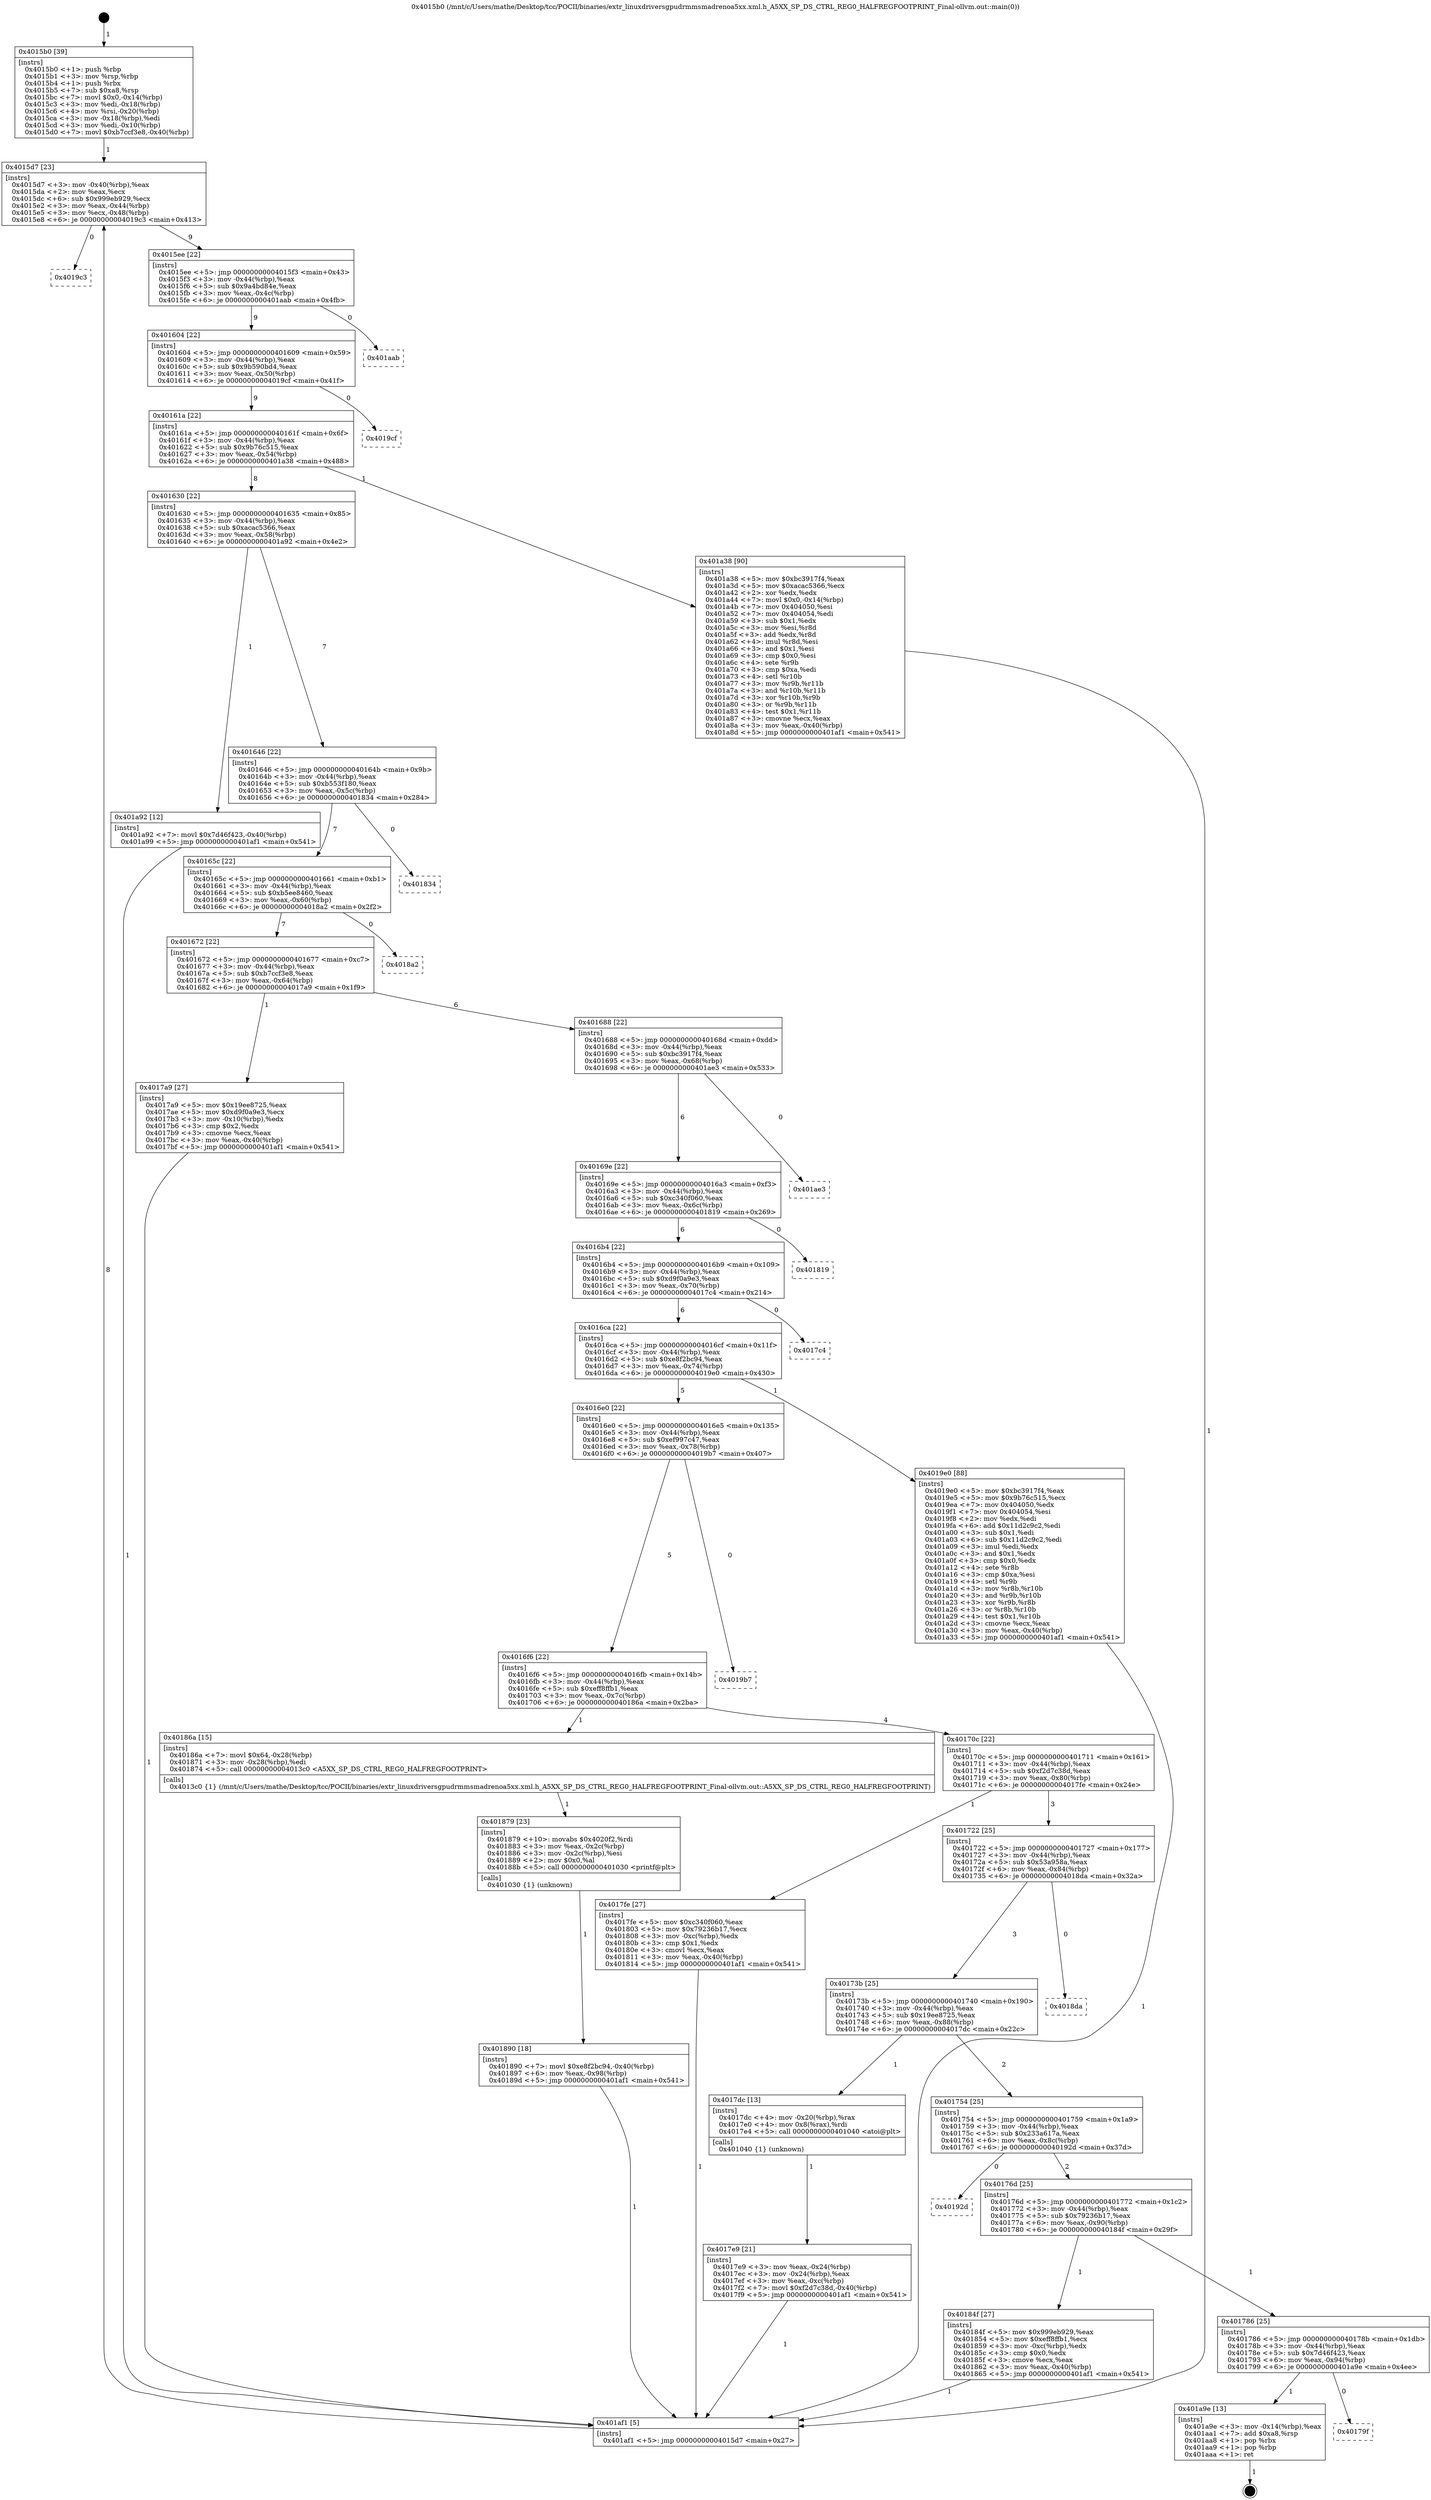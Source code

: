 digraph "0x4015b0" {
  label = "0x4015b0 (/mnt/c/Users/mathe/Desktop/tcc/POCII/binaries/extr_linuxdriversgpudrmmsmadrenoa5xx.xml.h_A5XX_SP_DS_CTRL_REG0_HALFREGFOOTPRINT_Final-ollvm.out::main(0))"
  labelloc = "t"
  node[shape=record]

  Entry [label="",width=0.3,height=0.3,shape=circle,fillcolor=black,style=filled]
  "0x4015d7" [label="{
     0x4015d7 [23]\l
     | [instrs]\l
     &nbsp;&nbsp;0x4015d7 \<+3\>: mov -0x40(%rbp),%eax\l
     &nbsp;&nbsp;0x4015da \<+2\>: mov %eax,%ecx\l
     &nbsp;&nbsp;0x4015dc \<+6\>: sub $0x999eb929,%ecx\l
     &nbsp;&nbsp;0x4015e2 \<+3\>: mov %eax,-0x44(%rbp)\l
     &nbsp;&nbsp;0x4015e5 \<+3\>: mov %ecx,-0x48(%rbp)\l
     &nbsp;&nbsp;0x4015e8 \<+6\>: je 00000000004019c3 \<main+0x413\>\l
  }"]
  "0x4019c3" [label="{
     0x4019c3\l
  }", style=dashed]
  "0x4015ee" [label="{
     0x4015ee [22]\l
     | [instrs]\l
     &nbsp;&nbsp;0x4015ee \<+5\>: jmp 00000000004015f3 \<main+0x43\>\l
     &nbsp;&nbsp;0x4015f3 \<+3\>: mov -0x44(%rbp),%eax\l
     &nbsp;&nbsp;0x4015f6 \<+5\>: sub $0x9a4bd84e,%eax\l
     &nbsp;&nbsp;0x4015fb \<+3\>: mov %eax,-0x4c(%rbp)\l
     &nbsp;&nbsp;0x4015fe \<+6\>: je 0000000000401aab \<main+0x4fb\>\l
  }"]
  Exit [label="",width=0.3,height=0.3,shape=circle,fillcolor=black,style=filled,peripheries=2]
  "0x401aab" [label="{
     0x401aab\l
  }", style=dashed]
  "0x401604" [label="{
     0x401604 [22]\l
     | [instrs]\l
     &nbsp;&nbsp;0x401604 \<+5\>: jmp 0000000000401609 \<main+0x59\>\l
     &nbsp;&nbsp;0x401609 \<+3\>: mov -0x44(%rbp),%eax\l
     &nbsp;&nbsp;0x40160c \<+5\>: sub $0x9b590bd4,%eax\l
     &nbsp;&nbsp;0x401611 \<+3\>: mov %eax,-0x50(%rbp)\l
     &nbsp;&nbsp;0x401614 \<+6\>: je 00000000004019cf \<main+0x41f\>\l
  }"]
  "0x40179f" [label="{
     0x40179f\l
  }", style=dashed]
  "0x4019cf" [label="{
     0x4019cf\l
  }", style=dashed]
  "0x40161a" [label="{
     0x40161a [22]\l
     | [instrs]\l
     &nbsp;&nbsp;0x40161a \<+5\>: jmp 000000000040161f \<main+0x6f\>\l
     &nbsp;&nbsp;0x40161f \<+3\>: mov -0x44(%rbp),%eax\l
     &nbsp;&nbsp;0x401622 \<+5\>: sub $0x9b76c515,%eax\l
     &nbsp;&nbsp;0x401627 \<+3\>: mov %eax,-0x54(%rbp)\l
     &nbsp;&nbsp;0x40162a \<+6\>: je 0000000000401a38 \<main+0x488\>\l
  }"]
  "0x401a9e" [label="{
     0x401a9e [13]\l
     | [instrs]\l
     &nbsp;&nbsp;0x401a9e \<+3\>: mov -0x14(%rbp),%eax\l
     &nbsp;&nbsp;0x401aa1 \<+7\>: add $0xa8,%rsp\l
     &nbsp;&nbsp;0x401aa8 \<+1\>: pop %rbx\l
     &nbsp;&nbsp;0x401aa9 \<+1\>: pop %rbp\l
     &nbsp;&nbsp;0x401aaa \<+1\>: ret\l
  }"]
  "0x401a38" [label="{
     0x401a38 [90]\l
     | [instrs]\l
     &nbsp;&nbsp;0x401a38 \<+5\>: mov $0xbc3917f4,%eax\l
     &nbsp;&nbsp;0x401a3d \<+5\>: mov $0xacac5366,%ecx\l
     &nbsp;&nbsp;0x401a42 \<+2\>: xor %edx,%edx\l
     &nbsp;&nbsp;0x401a44 \<+7\>: movl $0x0,-0x14(%rbp)\l
     &nbsp;&nbsp;0x401a4b \<+7\>: mov 0x404050,%esi\l
     &nbsp;&nbsp;0x401a52 \<+7\>: mov 0x404054,%edi\l
     &nbsp;&nbsp;0x401a59 \<+3\>: sub $0x1,%edx\l
     &nbsp;&nbsp;0x401a5c \<+3\>: mov %esi,%r8d\l
     &nbsp;&nbsp;0x401a5f \<+3\>: add %edx,%r8d\l
     &nbsp;&nbsp;0x401a62 \<+4\>: imul %r8d,%esi\l
     &nbsp;&nbsp;0x401a66 \<+3\>: and $0x1,%esi\l
     &nbsp;&nbsp;0x401a69 \<+3\>: cmp $0x0,%esi\l
     &nbsp;&nbsp;0x401a6c \<+4\>: sete %r9b\l
     &nbsp;&nbsp;0x401a70 \<+3\>: cmp $0xa,%edi\l
     &nbsp;&nbsp;0x401a73 \<+4\>: setl %r10b\l
     &nbsp;&nbsp;0x401a77 \<+3\>: mov %r9b,%r11b\l
     &nbsp;&nbsp;0x401a7a \<+3\>: and %r10b,%r11b\l
     &nbsp;&nbsp;0x401a7d \<+3\>: xor %r10b,%r9b\l
     &nbsp;&nbsp;0x401a80 \<+3\>: or %r9b,%r11b\l
     &nbsp;&nbsp;0x401a83 \<+4\>: test $0x1,%r11b\l
     &nbsp;&nbsp;0x401a87 \<+3\>: cmovne %ecx,%eax\l
     &nbsp;&nbsp;0x401a8a \<+3\>: mov %eax,-0x40(%rbp)\l
     &nbsp;&nbsp;0x401a8d \<+5\>: jmp 0000000000401af1 \<main+0x541\>\l
  }"]
  "0x401630" [label="{
     0x401630 [22]\l
     | [instrs]\l
     &nbsp;&nbsp;0x401630 \<+5\>: jmp 0000000000401635 \<main+0x85\>\l
     &nbsp;&nbsp;0x401635 \<+3\>: mov -0x44(%rbp),%eax\l
     &nbsp;&nbsp;0x401638 \<+5\>: sub $0xacac5366,%eax\l
     &nbsp;&nbsp;0x40163d \<+3\>: mov %eax,-0x58(%rbp)\l
     &nbsp;&nbsp;0x401640 \<+6\>: je 0000000000401a92 \<main+0x4e2\>\l
  }"]
  "0x401890" [label="{
     0x401890 [18]\l
     | [instrs]\l
     &nbsp;&nbsp;0x401890 \<+7\>: movl $0xe8f2bc94,-0x40(%rbp)\l
     &nbsp;&nbsp;0x401897 \<+6\>: mov %eax,-0x98(%rbp)\l
     &nbsp;&nbsp;0x40189d \<+5\>: jmp 0000000000401af1 \<main+0x541\>\l
  }"]
  "0x401a92" [label="{
     0x401a92 [12]\l
     | [instrs]\l
     &nbsp;&nbsp;0x401a92 \<+7\>: movl $0x7d46f423,-0x40(%rbp)\l
     &nbsp;&nbsp;0x401a99 \<+5\>: jmp 0000000000401af1 \<main+0x541\>\l
  }"]
  "0x401646" [label="{
     0x401646 [22]\l
     | [instrs]\l
     &nbsp;&nbsp;0x401646 \<+5\>: jmp 000000000040164b \<main+0x9b\>\l
     &nbsp;&nbsp;0x40164b \<+3\>: mov -0x44(%rbp),%eax\l
     &nbsp;&nbsp;0x40164e \<+5\>: sub $0xb553f180,%eax\l
     &nbsp;&nbsp;0x401653 \<+3\>: mov %eax,-0x5c(%rbp)\l
     &nbsp;&nbsp;0x401656 \<+6\>: je 0000000000401834 \<main+0x284\>\l
  }"]
  "0x401879" [label="{
     0x401879 [23]\l
     | [instrs]\l
     &nbsp;&nbsp;0x401879 \<+10\>: movabs $0x4020f2,%rdi\l
     &nbsp;&nbsp;0x401883 \<+3\>: mov %eax,-0x2c(%rbp)\l
     &nbsp;&nbsp;0x401886 \<+3\>: mov -0x2c(%rbp),%esi\l
     &nbsp;&nbsp;0x401889 \<+2\>: mov $0x0,%al\l
     &nbsp;&nbsp;0x40188b \<+5\>: call 0000000000401030 \<printf@plt\>\l
     | [calls]\l
     &nbsp;&nbsp;0x401030 \{1\} (unknown)\l
  }"]
  "0x401834" [label="{
     0x401834\l
  }", style=dashed]
  "0x40165c" [label="{
     0x40165c [22]\l
     | [instrs]\l
     &nbsp;&nbsp;0x40165c \<+5\>: jmp 0000000000401661 \<main+0xb1\>\l
     &nbsp;&nbsp;0x401661 \<+3\>: mov -0x44(%rbp),%eax\l
     &nbsp;&nbsp;0x401664 \<+5\>: sub $0xb5ee8460,%eax\l
     &nbsp;&nbsp;0x401669 \<+3\>: mov %eax,-0x60(%rbp)\l
     &nbsp;&nbsp;0x40166c \<+6\>: je 00000000004018a2 \<main+0x2f2\>\l
  }"]
  "0x401786" [label="{
     0x401786 [25]\l
     | [instrs]\l
     &nbsp;&nbsp;0x401786 \<+5\>: jmp 000000000040178b \<main+0x1db\>\l
     &nbsp;&nbsp;0x40178b \<+3\>: mov -0x44(%rbp),%eax\l
     &nbsp;&nbsp;0x40178e \<+5\>: sub $0x7d46f423,%eax\l
     &nbsp;&nbsp;0x401793 \<+6\>: mov %eax,-0x94(%rbp)\l
     &nbsp;&nbsp;0x401799 \<+6\>: je 0000000000401a9e \<main+0x4ee\>\l
  }"]
  "0x4018a2" [label="{
     0x4018a2\l
  }", style=dashed]
  "0x401672" [label="{
     0x401672 [22]\l
     | [instrs]\l
     &nbsp;&nbsp;0x401672 \<+5\>: jmp 0000000000401677 \<main+0xc7\>\l
     &nbsp;&nbsp;0x401677 \<+3\>: mov -0x44(%rbp),%eax\l
     &nbsp;&nbsp;0x40167a \<+5\>: sub $0xb7ccf3e8,%eax\l
     &nbsp;&nbsp;0x40167f \<+3\>: mov %eax,-0x64(%rbp)\l
     &nbsp;&nbsp;0x401682 \<+6\>: je 00000000004017a9 \<main+0x1f9\>\l
  }"]
  "0x40184f" [label="{
     0x40184f [27]\l
     | [instrs]\l
     &nbsp;&nbsp;0x40184f \<+5\>: mov $0x999eb929,%eax\l
     &nbsp;&nbsp;0x401854 \<+5\>: mov $0xeff8ffb1,%ecx\l
     &nbsp;&nbsp;0x401859 \<+3\>: mov -0xc(%rbp),%edx\l
     &nbsp;&nbsp;0x40185c \<+3\>: cmp $0x0,%edx\l
     &nbsp;&nbsp;0x40185f \<+3\>: cmove %ecx,%eax\l
     &nbsp;&nbsp;0x401862 \<+3\>: mov %eax,-0x40(%rbp)\l
     &nbsp;&nbsp;0x401865 \<+5\>: jmp 0000000000401af1 \<main+0x541\>\l
  }"]
  "0x4017a9" [label="{
     0x4017a9 [27]\l
     | [instrs]\l
     &nbsp;&nbsp;0x4017a9 \<+5\>: mov $0x19ee8725,%eax\l
     &nbsp;&nbsp;0x4017ae \<+5\>: mov $0xd9f0a9e3,%ecx\l
     &nbsp;&nbsp;0x4017b3 \<+3\>: mov -0x10(%rbp),%edx\l
     &nbsp;&nbsp;0x4017b6 \<+3\>: cmp $0x2,%edx\l
     &nbsp;&nbsp;0x4017b9 \<+3\>: cmovne %ecx,%eax\l
     &nbsp;&nbsp;0x4017bc \<+3\>: mov %eax,-0x40(%rbp)\l
     &nbsp;&nbsp;0x4017bf \<+5\>: jmp 0000000000401af1 \<main+0x541\>\l
  }"]
  "0x401688" [label="{
     0x401688 [22]\l
     | [instrs]\l
     &nbsp;&nbsp;0x401688 \<+5\>: jmp 000000000040168d \<main+0xdd\>\l
     &nbsp;&nbsp;0x40168d \<+3\>: mov -0x44(%rbp),%eax\l
     &nbsp;&nbsp;0x401690 \<+5\>: sub $0xbc3917f4,%eax\l
     &nbsp;&nbsp;0x401695 \<+3\>: mov %eax,-0x68(%rbp)\l
     &nbsp;&nbsp;0x401698 \<+6\>: je 0000000000401ae3 \<main+0x533\>\l
  }"]
  "0x401af1" [label="{
     0x401af1 [5]\l
     | [instrs]\l
     &nbsp;&nbsp;0x401af1 \<+5\>: jmp 00000000004015d7 \<main+0x27\>\l
  }"]
  "0x4015b0" [label="{
     0x4015b0 [39]\l
     | [instrs]\l
     &nbsp;&nbsp;0x4015b0 \<+1\>: push %rbp\l
     &nbsp;&nbsp;0x4015b1 \<+3\>: mov %rsp,%rbp\l
     &nbsp;&nbsp;0x4015b4 \<+1\>: push %rbx\l
     &nbsp;&nbsp;0x4015b5 \<+7\>: sub $0xa8,%rsp\l
     &nbsp;&nbsp;0x4015bc \<+7\>: movl $0x0,-0x14(%rbp)\l
     &nbsp;&nbsp;0x4015c3 \<+3\>: mov %edi,-0x18(%rbp)\l
     &nbsp;&nbsp;0x4015c6 \<+4\>: mov %rsi,-0x20(%rbp)\l
     &nbsp;&nbsp;0x4015ca \<+3\>: mov -0x18(%rbp),%edi\l
     &nbsp;&nbsp;0x4015cd \<+3\>: mov %edi,-0x10(%rbp)\l
     &nbsp;&nbsp;0x4015d0 \<+7\>: movl $0xb7ccf3e8,-0x40(%rbp)\l
  }"]
  "0x40176d" [label="{
     0x40176d [25]\l
     | [instrs]\l
     &nbsp;&nbsp;0x40176d \<+5\>: jmp 0000000000401772 \<main+0x1c2\>\l
     &nbsp;&nbsp;0x401772 \<+3\>: mov -0x44(%rbp),%eax\l
     &nbsp;&nbsp;0x401775 \<+5\>: sub $0x79236b17,%eax\l
     &nbsp;&nbsp;0x40177a \<+6\>: mov %eax,-0x90(%rbp)\l
     &nbsp;&nbsp;0x401780 \<+6\>: je 000000000040184f \<main+0x29f\>\l
  }"]
  "0x401ae3" [label="{
     0x401ae3\l
  }", style=dashed]
  "0x40169e" [label="{
     0x40169e [22]\l
     | [instrs]\l
     &nbsp;&nbsp;0x40169e \<+5\>: jmp 00000000004016a3 \<main+0xf3\>\l
     &nbsp;&nbsp;0x4016a3 \<+3\>: mov -0x44(%rbp),%eax\l
     &nbsp;&nbsp;0x4016a6 \<+5\>: sub $0xc340f060,%eax\l
     &nbsp;&nbsp;0x4016ab \<+3\>: mov %eax,-0x6c(%rbp)\l
     &nbsp;&nbsp;0x4016ae \<+6\>: je 0000000000401819 \<main+0x269\>\l
  }"]
  "0x40192d" [label="{
     0x40192d\l
  }", style=dashed]
  "0x401819" [label="{
     0x401819\l
  }", style=dashed]
  "0x4016b4" [label="{
     0x4016b4 [22]\l
     | [instrs]\l
     &nbsp;&nbsp;0x4016b4 \<+5\>: jmp 00000000004016b9 \<main+0x109\>\l
     &nbsp;&nbsp;0x4016b9 \<+3\>: mov -0x44(%rbp),%eax\l
     &nbsp;&nbsp;0x4016bc \<+5\>: sub $0xd9f0a9e3,%eax\l
     &nbsp;&nbsp;0x4016c1 \<+3\>: mov %eax,-0x70(%rbp)\l
     &nbsp;&nbsp;0x4016c4 \<+6\>: je 00000000004017c4 \<main+0x214\>\l
  }"]
  "0x4017e9" [label="{
     0x4017e9 [21]\l
     | [instrs]\l
     &nbsp;&nbsp;0x4017e9 \<+3\>: mov %eax,-0x24(%rbp)\l
     &nbsp;&nbsp;0x4017ec \<+3\>: mov -0x24(%rbp),%eax\l
     &nbsp;&nbsp;0x4017ef \<+3\>: mov %eax,-0xc(%rbp)\l
     &nbsp;&nbsp;0x4017f2 \<+7\>: movl $0xf2d7c38d,-0x40(%rbp)\l
     &nbsp;&nbsp;0x4017f9 \<+5\>: jmp 0000000000401af1 \<main+0x541\>\l
  }"]
  "0x4017c4" [label="{
     0x4017c4\l
  }", style=dashed]
  "0x4016ca" [label="{
     0x4016ca [22]\l
     | [instrs]\l
     &nbsp;&nbsp;0x4016ca \<+5\>: jmp 00000000004016cf \<main+0x11f\>\l
     &nbsp;&nbsp;0x4016cf \<+3\>: mov -0x44(%rbp),%eax\l
     &nbsp;&nbsp;0x4016d2 \<+5\>: sub $0xe8f2bc94,%eax\l
     &nbsp;&nbsp;0x4016d7 \<+3\>: mov %eax,-0x74(%rbp)\l
     &nbsp;&nbsp;0x4016da \<+6\>: je 00000000004019e0 \<main+0x430\>\l
  }"]
  "0x401754" [label="{
     0x401754 [25]\l
     | [instrs]\l
     &nbsp;&nbsp;0x401754 \<+5\>: jmp 0000000000401759 \<main+0x1a9\>\l
     &nbsp;&nbsp;0x401759 \<+3\>: mov -0x44(%rbp),%eax\l
     &nbsp;&nbsp;0x40175c \<+5\>: sub $0x233a617a,%eax\l
     &nbsp;&nbsp;0x401761 \<+6\>: mov %eax,-0x8c(%rbp)\l
     &nbsp;&nbsp;0x401767 \<+6\>: je 000000000040192d \<main+0x37d\>\l
  }"]
  "0x4019e0" [label="{
     0x4019e0 [88]\l
     | [instrs]\l
     &nbsp;&nbsp;0x4019e0 \<+5\>: mov $0xbc3917f4,%eax\l
     &nbsp;&nbsp;0x4019e5 \<+5\>: mov $0x9b76c515,%ecx\l
     &nbsp;&nbsp;0x4019ea \<+7\>: mov 0x404050,%edx\l
     &nbsp;&nbsp;0x4019f1 \<+7\>: mov 0x404054,%esi\l
     &nbsp;&nbsp;0x4019f8 \<+2\>: mov %edx,%edi\l
     &nbsp;&nbsp;0x4019fa \<+6\>: add $0x11d2c9c2,%edi\l
     &nbsp;&nbsp;0x401a00 \<+3\>: sub $0x1,%edi\l
     &nbsp;&nbsp;0x401a03 \<+6\>: sub $0x11d2c9c2,%edi\l
     &nbsp;&nbsp;0x401a09 \<+3\>: imul %edi,%edx\l
     &nbsp;&nbsp;0x401a0c \<+3\>: and $0x1,%edx\l
     &nbsp;&nbsp;0x401a0f \<+3\>: cmp $0x0,%edx\l
     &nbsp;&nbsp;0x401a12 \<+4\>: sete %r8b\l
     &nbsp;&nbsp;0x401a16 \<+3\>: cmp $0xa,%esi\l
     &nbsp;&nbsp;0x401a19 \<+4\>: setl %r9b\l
     &nbsp;&nbsp;0x401a1d \<+3\>: mov %r8b,%r10b\l
     &nbsp;&nbsp;0x401a20 \<+3\>: and %r9b,%r10b\l
     &nbsp;&nbsp;0x401a23 \<+3\>: xor %r9b,%r8b\l
     &nbsp;&nbsp;0x401a26 \<+3\>: or %r8b,%r10b\l
     &nbsp;&nbsp;0x401a29 \<+4\>: test $0x1,%r10b\l
     &nbsp;&nbsp;0x401a2d \<+3\>: cmovne %ecx,%eax\l
     &nbsp;&nbsp;0x401a30 \<+3\>: mov %eax,-0x40(%rbp)\l
     &nbsp;&nbsp;0x401a33 \<+5\>: jmp 0000000000401af1 \<main+0x541\>\l
  }"]
  "0x4016e0" [label="{
     0x4016e0 [22]\l
     | [instrs]\l
     &nbsp;&nbsp;0x4016e0 \<+5\>: jmp 00000000004016e5 \<main+0x135\>\l
     &nbsp;&nbsp;0x4016e5 \<+3\>: mov -0x44(%rbp),%eax\l
     &nbsp;&nbsp;0x4016e8 \<+5\>: sub $0xef997c47,%eax\l
     &nbsp;&nbsp;0x4016ed \<+3\>: mov %eax,-0x78(%rbp)\l
     &nbsp;&nbsp;0x4016f0 \<+6\>: je 00000000004019b7 \<main+0x407\>\l
  }"]
  "0x4017dc" [label="{
     0x4017dc [13]\l
     | [instrs]\l
     &nbsp;&nbsp;0x4017dc \<+4\>: mov -0x20(%rbp),%rax\l
     &nbsp;&nbsp;0x4017e0 \<+4\>: mov 0x8(%rax),%rdi\l
     &nbsp;&nbsp;0x4017e4 \<+5\>: call 0000000000401040 \<atoi@plt\>\l
     | [calls]\l
     &nbsp;&nbsp;0x401040 \{1\} (unknown)\l
  }"]
  "0x4019b7" [label="{
     0x4019b7\l
  }", style=dashed]
  "0x4016f6" [label="{
     0x4016f6 [22]\l
     | [instrs]\l
     &nbsp;&nbsp;0x4016f6 \<+5\>: jmp 00000000004016fb \<main+0x14b\>\l
     &nbsp;&nbsp;0x4016fb \<+3\>: mov -0x44(%rbp),%eax\l
     &nbsp;&nbsp;0x4016fe \<+5\>: sub $0xeff8ffb1,%eax\l
     &nbsp;&nbsp;0x401703 \<+3\>: mov %eax,-0x7c(%rbp)\l
     &nbsp;&nbsp;0x401706 \<+6\>: je 000000000040186a \<main+0x2ba\>\l
  }"]
  "0x40173b" [label="{
     0x40173b [25]\l
     | [instrs]\l
     &nbsp;&nbsp;0x40173b \<+5\>: jmp 0000000000401740 \<main+0x190\>\l
     &nbsp;&nbsp;0x401740 \<+3\>: mov -0x44(%rbp),%eax\l
     &nbsp;&nbsp;0x401743 \<+5\>: sub $0x19ee8725,%eax\l
     &nbsp;&nbsp;0x401748 \<+6\>: mov %eax,-0x88(%rbp)\l
     &nbsp;&nbsp;0x40174e \<+6\>: je 00000000004017dc \<main+0x22c\>\l
  }"]
  "0x40186a" [label="{
     0x40186a [15]\l
     | [instrs]\l
     &nbsp;&nbsp;0x40186a \<+7\>: movl $0x64,-0x28(%rbp)\l
     &nbsp;&nbsp;0x401871 \<+3\>: mov -0x28(%rbp),%edi\l
     &nbsp;&nbsp;0x401874 \<+5\>: call 00000000004013c0 \<A5XX_SP_DS_CTRL_REG0_HALFREGFOOTPRINT\>\l
     | [calls]\l
     &nbsp;&nbsp;0x4013c0 \{1\} (/mnt/c/Users/mathe/Desktop/tcc/POCII/binaries/extr_linuxdriversgpudrmmsmadrenoa5xx.xml.h_A5XX_SP_DS_CTRL_REG0_HALFREGFOOTPRINT_Final-ollvm.out::A5XX_SP_DS_CTRL_REG0_HALFREGFOOTPRINT)\l
  }"]
  "0x40170c" [label="{
     0x40170c [22]\l
     | [instrs]\l
     &nbsp;&nbsp;0x40170c \<+5\>: jmp 0000000000401711 \<main+0x161\>\l
     &nbsp;&nbsp;0x401711 \<+3\>: mov -0x44(%rbp),%eax\l
     &nbsp;&nbsp;0x401714 \<+5\>: sub $0xf2d7c38d,%eax\l
     &nbsp;&nbsp;0x401719 \<+3\>: mov %eax,-0x80(%rbp)\l
     &nbsp;&nbsp;0x40171c \<+6\>: je 00000000004017fe \<main+0x24e\>\l
  }"]
  "0x4018da" [label="{
     0x4018da\l
  }", style=dashed]
  "0x4017fe" [label="{
     0x4017fe [27]\l
     | [instrs]\l
     &nbsp;&nbsp;0x4017fe \<+5\>: mov $0xc340f060,%eax\l
     &nbsp;&nbsp;0x401803 \<+5\>: mov $0x79236b17,%ecx\l
     &nbsp;&nbsp;0x401808 \<+3\>: mov -0xc(%rbp),%edx\l
     &nbsp;&nbsp;0x40180b \<+3\>: cmp $0x1,%edx\l
     &nbsp;&nbsp;0x40180e \<+3\>: cmovl %ecx,%eax\l
     &nbsp;&nbsp;0x401811 \<+3\>: mov %eax,-0x40(%rbp)\l
     &nbsp;&nbsp;0x401814 \<+5\>: jmp 0000000000401af1 \<main+0x541\>\l
  }"]
  "0x401722" [label="{
     0x401722 [25]\l
     | [instrs]\l
     &nbsp;&nbsp;0x401722 \<+5\>: jmp 0000000000401727 \<main+0x177\>\l
     &nbsp;&nbsp;0x401727 \<+3\>: mov -0x44(%rbp),%eax\l
     &nbsp;&nbsp;0x40172a \<+5\>: sub $0x53a958a,%eax\l
     &nbsp;&nbsp;0x40172f \<+6\>: mov %eax,-0x84(%rbp)\l
     &nbsp;&nbsp;0x401735 \<+6\>: je 00000000004018da \<main+0x32a\>\l
  }"]
  Entry -> "0x4015b0" [label=" 1"]
  "0x4015d7" -> "0x4019c3" [label=" 0"]
  "0x4015d7" -> "0x4015ee" [label=" 9"]
  "0x401a9e" -> Exit [label=" 1"]
  "0x4015ee" -> "0x401aab" [label=" 0"]
  "0x4015ee" -> "0x401604" [label=" 9"]
  "0x401786" -> "0x40179f" [label=" 0"]
  "0x401604" -> "0x4019cf" [label=" 0"]
  "0x401604" -> "0x40161a" [label=" 9"]
  "0x401786" -> "0x401a9e" [label=" 1"]
  "0x40161a" -> "0x401a38" [label=" 1"]
  "0x40161a" -> "0x401630" [label=" 8"]
  "0x401a92" -> "0x401af1" [label=" 1"]
  "0x401630" -> "0x401a92" [label=" 1"]
  "0x401630" -> "0x401646" [label=" 7"]
  "0x401a38" -> "0x401af1" [label=" 1"]
  "0x401646" -> "0x401834" [label=" 0"]
  "0x401646" -> "0x40165c" [label=" 7"]
  "0x4019e0" -> "0x401af1" [label=" 1"]
  "0x40165c" -> "0x4018a2" [label=" 0"]
  "0x40165c" -> "0x401672" [label=" 7"]
  "0x401890" -> "0x401af1" [label=" 1"]
  "0x401672" -> "0x4017a9" [label=" 1"]
  "0x401672" -> "0x401688" [label=" 6"]
  "0x4017a9" -> "0x401af1" [label=" 1"]
  "0x4015b0" -> "0x4015d7" [label=" 1"]
  "0x401af1" -> "0x4015d7" [label=" 8"]
  "0x401879" -> "0x401890" [label=" 1"]
  "0x401688" -> "0x401ae3" [label=" 0"]
  "0x401688" -> "0x40169e" [label=" 6"]
  "0x40184f" -> "0x401af1" [label=" 1"]
  "0x40169e" -> "0x401819" [label=" 0"]
  "0x40169e" -> "0x4016b4" [label=" 6"]
  "0x40176d" -> "0x401786" [label=" 1"]
  "0x4016b4" -> "0x4017c4" [label=" 0"]
  "0x4016b4" -> "0x4016ca" [label=" 6"]
  "0x40186a" -> "0x401879" [label=" 1"]
  "0x4016ca" -> "0x4019e0" [label=" 1"]
  "0x4016ca" -> "0x4016e0" [label=" 5"]
  "0x401754" -> "0x40176d" [label=" 2"]
  "0x4016e0" -> "0x4019b7" [label=" 0"]
  "0x4016e0" -> "0x4016f6" [label=" 5"]
  "0x401754" -> "0x40192d" [label=" 0"]
  "0x4016f6" -> "0x40186a" [label=" 1"]
  "0x4016f6" -> "0x40170c" [label=" 4"]
  "0x4017fe" -> "0x401af1" [label=" 1"]
  "0x40170c" -> "0x4017fe" [label=" 1"]
  "0x40170c" -> "0x401722" [label=" 3"]
  "0x4017e9" -> "0x401af1" [label=" 1"]
  "0x401722" -> "0x4018da" [label=" 0"]
  "0x401722" -> "0x40173b" [label=" 3"]
  "0x40176d" -> "0x40184f" [label=" 1"]
  "0x40173b" -> "0x4017dc" [label=" 1"]
  "0x40173b" -> "0x401754" [label=" 2"]
  "0x4017dc" -> "0x4017e9" [label=" 1"]
}
